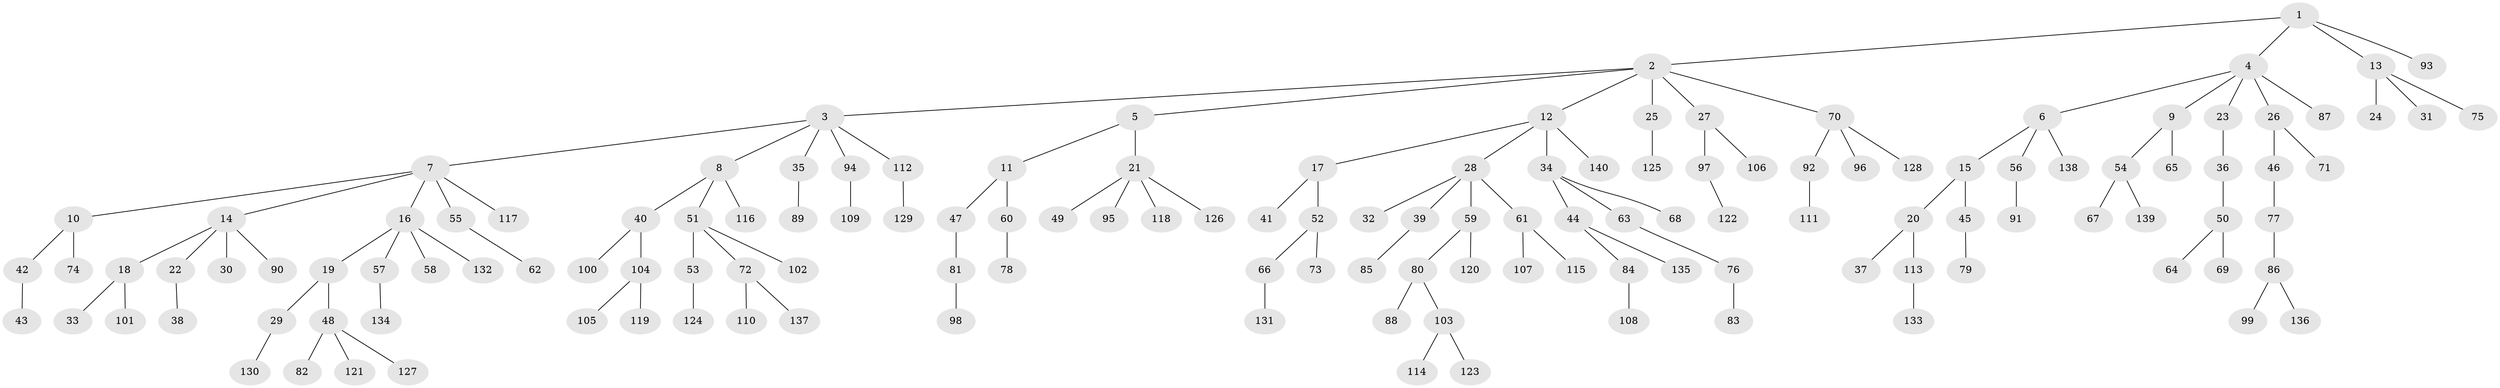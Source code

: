 // Generated by graph-tools (version 1.1) at 2025/15/03/09/25 04:15:20]
// undirected, 140 vertices, 139 edges
graph export_dot {
graph [start="1"]
  node [color=gray90,style=filled];
  1;
  2;
  3;
  4;
  5;
  6;
  7;
  8;
  9;
  10;
  11;
  12;
  13;
  14;
  15;
  16;
  17;
  18;
  19;
  20;
  21;
  22;
  23;
  24;
  25;
  26;
  27;
  28;
  29;
  30;
  31;
  32;
  33;
  34;
  35;
  36;
  37;
  38;
  39;
  40;
  41;
  42;
  43;
  44;
  45;
  46;
  47;
  48;
  49;
  50;
  51;
  52;
  53;
  54;
  55;
  56;
  57;
  58;
  59;
  60;
  61;
  62;
  63;
  64;
  65;
  66;
  67;
  68;
  69;
  70;
  71;
  72;
  73;
  74;
  75;
  76;
  77;
  78;
  79;
  80;
  81;
  82;
  83;
  84;
  85;
  86;
  87;
  88;
  89;
  90;
  91;
  92;
  93;
  94;
  95;
  96;
  97;
  98;
  99;
  100;
  101;
  102;
  103;
  104;
  105;
  106;
  107;
  108;
  109;
  110;
  111;
  112;
  113;
  114;
  115;
  116;
  117;
  118;
  119;
  120;
  121;
  122;
  123;
  124;
  125;
  126;
  127;
  128;
  129;
  130;
  131;
  132;
  133;
  134;
  135;
  136;
  137;
  138;
  139;
  140;
  1 -- 2;
  1 -- 4;
  1 -- 13;
  1 -- 93;
  2 -- 3;
  2 -- 5;
  2 -- 12;
  2 -- 25;
  2 -- 27;
  2 -- 70;
  3 -- 7;
  3 -- 8;
  3 -- 35;
  3 -- 94;
  3 -- 112;
  4 -- 6;
  4 -- 9;
  4 -- 23;
  4 -- 26;
  4 -- 87;
  5 -- 11;
  5 -- 21;
  6 -- 15;
  6 -- 56;
  6 -- 138;
  7 -- 10;
  7 -- 14;
  7 -- 16;
  7 -- 55;
  7 -- 117;
  8 -- 40;
  8 -- 51;
  8 -- 116;
  9 -- 54;
  9 -- 65;
  10 -- 42;
  10 -- 74;
  11 -- 47;
  11 -- 60;
  12 -- 17;
  12 -- 28;
  12 -- 34;
  12 -- 140;
  13 -- 24;
  13 -- 31;
  13 -- 75;
  14 -- 18;
  14 -- 22;
  14 -- 30;
  14 -- 90;
  15 -- 20;
  15 -- 45;
  16 -- 19;
  16 -- 57;
  16 -- 58;
  16 -- 132;
  17 -- 41;
  17 -- 52;
  18 -- 33;
  18 -- 101;
  19 -- 29;
  19 -- 48;
  20 -- 37;
  20 -- 113;
  21 -- 49;
  21 -- 95;
  21 -- 118;
  21 -- 126;
  22 -- 38;
  23 -- 36;
  25 -- 125;
  26 -- 46;
  26 -- 71;
  27 -- 97;
  27 -- 106;
  28 -- 32;
  28 -- 39;
  28 -- 59;
  28 -- 61;
  29 -- 130;
  34 -- 44;
  34 -- 63;
  34 -- 68;
  35 -- 89;
  36 -- 50;
  39 -- 85;
  40 -- 100;
  40 -- 104;
  42 -- 43;
  44 -- 84;
  44 -- 135;
  45 -- 79;
  46 -- 77;
  47 -- 81;
  48 -- 82;
  48 -- 121;
  48 -- 127;
  50 -- 64;
  50 -- 69;
  51 -- 53;
  51 -- 72;
  51 -- 102;
  52 -- 66;
  52 -- 73;
  53 -- 124;
  54 -- 67;
  54 -- 139;
  55 -- 62;
  56 -- 91;
  57 -- 134;
  59 -- 80;
  59 -- 120;
  60 -- 78;
  61 -- 107;
  61 -- 115;
  63 -- 76;
  66 -- 131;
  70 -- 92;
  70 -- 96;
  70 -- 128;
  72 -- 110;
  72 -- 137;
  76 -- 83;
  77 -- 86;
  80 -- 88;
  80 -- 103;
  81 -- 98;
  84 -- 108;
  86 -- 99;
  86 -- 136;
  92 -- 111;
  94 -- 109;
  97 -- 122;
  103 -- 114;
  103 -- 123;
  104 -- 105;
  104 -- 119;
  112 -- 129;
  113 -- 133;
}
